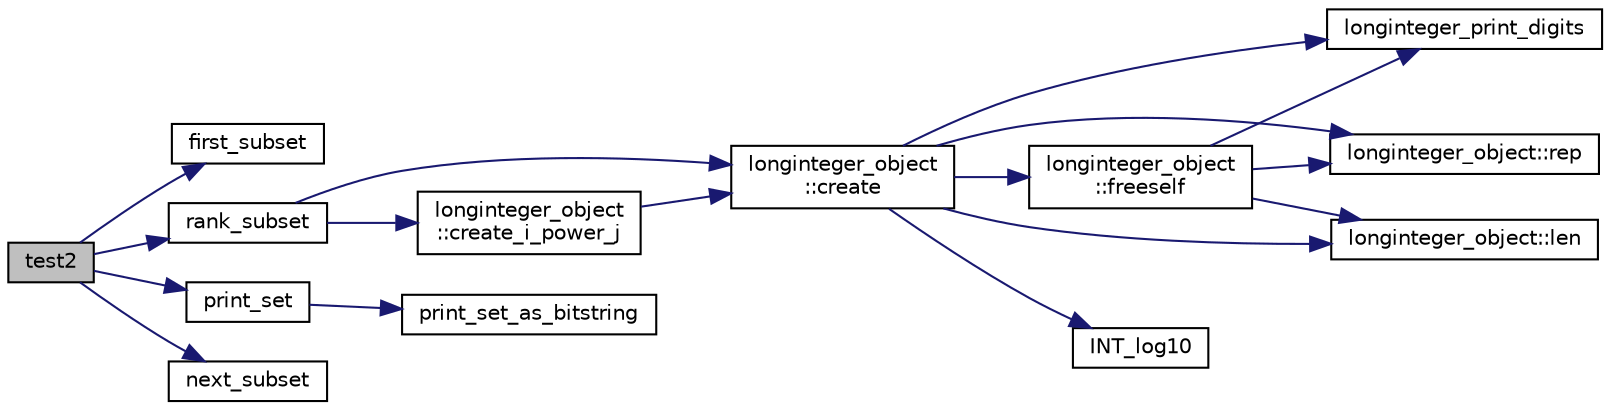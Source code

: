 digraph "test2"
{
  edge [fontname="Helvetica",fontsize="10",labelfontname="Helvetica",labelfontsize="10"];
  node [fontname="Helvetica",fontsize="10",shape=record];
  rankdir="LR";
  Node208 [label="test2",height=0.2,width=0.4,color="black", fillcolor="grey75", style="filled", fontcolor="black"];
  Node208 -> Node209 [color="midnightblue",fontsize="10",style="solid",fontname="Helvetica"];
  Node209 [label="first_subset",height=0.2,width=0.4,color="black", fillcolor="white", style="filled",URL="$de/ded/test2_8_c.html#a838ed3c66baaa59dc15d6e38980840db"];
  Node208 -> Node210 [color="midnightblue",fontsize="10",style="solid",fontname="Helvetica"];
  Node210 [label="rank_subset",height=0.2,width=0.4,color="black", fillcolor="white", style="filled",URL="$de/ded/test2_8_c.html#abf5de6698fa2a247092d09eb65dbec60"];
  Node210 -> Node211 [color="midnightblue",fontsize="10",style="solid",fontname="Helvetica"];
  Node211 [label="longinteger_object\l::create",height=0.2,width=0.4,color="black", fillcolor="white", style="filled",URL="$dd/d7e/classlonginteger__object.html#a95d2eebc60849c3963a49298b1f498c2"];
  Node211 -> Node212 [color="midnightblue",fontsize="10",style="solid",fontname="Helvetica"];
  Node212 [label="longinteger_object\l::freeself",height=0.2,width=0.4,color="black", fillcolor="white", style="filled",URL="$dd/d7e/classlonginteger__object.html#a06450f8c4795d81da6d680830ef958a1"];
  Node212 -> Node213 [color="midnightblue",fontsize="10",style="solid",fontname="Helvetica"];
  Node213 [label="longinteger_print_digits",height=0.2,width=0.4,color="black", fillcolor="white", style="filled",URL="$de/dc5/algebra__and__number__theory_8h.html#ac2bac7b12f5b6440b8dad275cd7a157d"];
  Node212 -> Node214 [color="midnightblue",fontsize="10",style="solid",fontname="Helvetica"];
  Node214 [label="longinteger_object::rep",height=0.2,width=0.4,color="black", fillcolor="white", style="filled",URL="$dd/d7e/classlonginteger__object.html#a3ecaf12738cc721d281c416503f241e2"];
  Node212 -> Node215 [color="midnightblue",fontsize="10",style="solid",fontname="Helvetica"];
  Node215 [label="longinteger_object::len",height=0.2,width=0.4,color="black", fillcolor="white", style="filled",URL="$dd/d7e/classlonginteger__object.html#a0bfeae35be8a6fd44ed7f76413596ab1"];
  Node211 -> Node216 [color="midnightblue",fontsize="10",style="solid",fontname="Helvetica"];
  Node216 [label="INT_log10",height=0.2,width=0.4,color="black", fillcolor="white", style="filled",URL="$de/dc5/algebra__and__number__theory_8h.html#a98bc0a6c562370a355165d2538dac250"];
  Node211 -> Node213 [color="midnightblue",fontsize="10",style="solid",fontname="Helvetica"];
  Node211 -> Node214 [color="midnightblue",fontsize="10",style="solid",fontname="Helvetica"];
  Node211 -> Node215 [color="midnightblue",fontsize="10",style="solid",fontname="Helvetica"];
  Node210 -> Node217 [color="midnightblue",fontsize="10",style="solid",fontname="Helvetica"];
  Node217 [label="longinteger_object\l::create_i_power_j",height=0.2,width=0.4,color="black", fillcolor="white", style="filled",URL="$dd/d7e/classlonginteger__object.html#abd7f646a9077ab9a8c2754c221ae8e2a"];
  Node217 -> Node211 [color="midnightblue",fontsize="10",style="solid",fontname="Helvetica"];
  Node208 -> Node218 [color="midnightblue",fontsize="10",style="solid",fontname="Helvetica"];
  Node218 [label="print_set",height=0.2,width=0.4,color="black", fillcolor="white", style="filled",URL="$de/ded/test2_8_c.html#a237e0c079f87580d6f54bcb35465dec0"];
  Node218 -> Node219 [color="midnightblue",fontsize="10",style="solid",fontname="Helvetica"];
  Node219 [label="print_set_as_bitstring",height=0.2,width=0.4,color="black", fillcolor="white", style="filled",URL="$de/ded/test2_8_c.html#a0adced9f033d150a230473be7db95be3"];
  Node208 -> Node220 [color="midnightblue",fontsize="10",style="solid",fontname="Helvetica"];
  Node220 [label="next_subset",height=0.2,width=0.4,color="black", fillcolor="white", style="filled",URL="$de/ded/test2_8_c.html#a24bf1c11cd115912ff0cd4efc8170025"];
}
